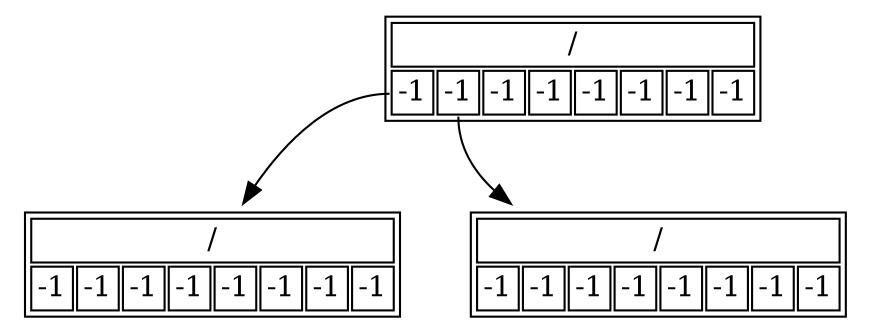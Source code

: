 digraph H {

  parent [
   shape=plaintext
   label=<
     <table border='1' cellborder='1'>
       <tr><td colspan="8">/</td></tr>
       <tr>
            <td port='port1'>-1</td>
            <td port='port2'>-1</td>
            <td port='port3'>-1</td>
            <td port='port4'>-1</td>
            <td port='port5'>-1</td>
            <td port='port6'>-1</td>
            <td port='port7'>-1</td>
            <td port='port8'>-1</td>
       </tr>
     </table>
  >];

  child1 [
   shape=plaintext
   label=<
     <table border='1' cellborder='1'>
       <tr><td colspan="8">/</td></tr>
       <tr>
            <td port='port11'>-1</td>
            <td port='port12'>-1</td>
            <td port='port13'>-1</td>
            <td port='port14'>-1</td>
            <td port='port15'>-1</td>
            <td port='port16'>-1</td>
            <td port='port17'>-1</td>
            <td port='port18'>-1</td>
       </tr>
     </table>
  >];

  child2 [
   shape=plaintext
   label=<
     <table border='1' cellborder='1'>
       <tr><td colspan="8">/</td></tr>
       <tr>
            <td port='port21'>-1</td>
            <td port='port22'>-1</td>
            <td port='port23'>-1</td>
            <td port='port24'>-1</td>
            <td port='port25'>-1</td>
            <td port='port26'>-1</td>
            <td port='port27'>-1</td>
            <td port='port28'>-1</td>
       </tr>
     </table>
  >];

  parent:port1   -> child1;
  parent:port2   -> child2;

}